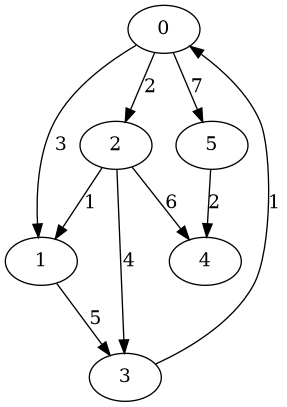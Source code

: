 @startuml
digraph G {
    0 -> 1 [label="3"]
    0 -> 2 [label="2"]
    0 -> 5 [label="7"]
    1 -> 3 [label="5"]
    2 -> 1 [label="1"]
    2 -> 3 [label="4"]
    2 -> 4 [label="6"]
    3 -> 0 [label="1"]
    5 -> 4 [label="2"]
}
@enduml